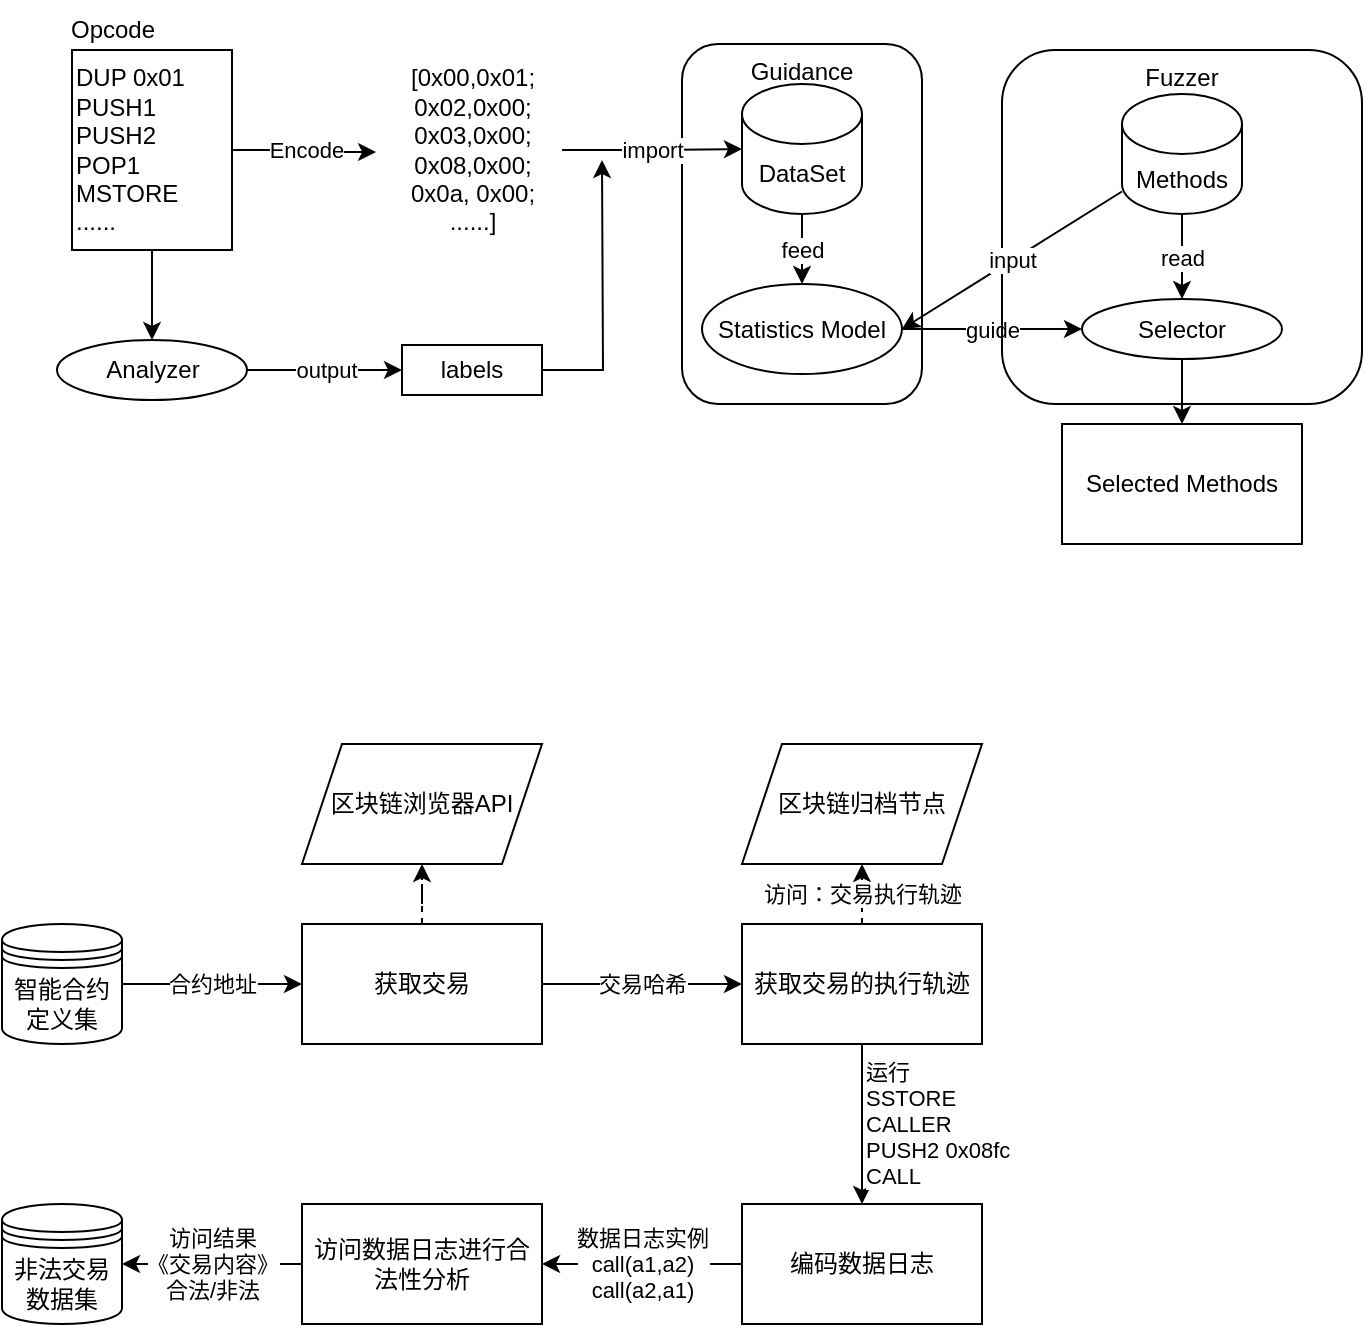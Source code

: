 <mxfile version="20.4.1" type="github">
  <diagram id="WI9T0HZ2pTsCkuznbFz-" name="Page-1">
    <mxGraphModel dx="787" dy="1471" grid="1" gridSize="10" guides="1" tooltips="1" connect="1" arrows="1" fold="1" page="1" pageScale="1" pageWidth="1169" pageHeight="827" math="0" shadow="0">
      <root>
        <mxCell id="0" />
        <mxCell id="1" parent="0" />
        <mxCell id="eVRJy_oy80gk_m6gcZ6G-24" value="&lt;div align=&quot;center&quot;&gt;Guidance&lt;/div&gt;" style="rounded=1;whiteSpace=wrap;html=1;fontColor=none;fillColor=none;verticalAlign=top;align=center;" vertex="1" parent="1">
          <mxGeometry x="640" y="30" width="120" height="180" as="geometry" />
        </mxCell>
        <mxCell id="EK-SHUULudsoQC0ReheS-3" value="合约地址" style="edgeStyle=orthogonalEdgeStyle;rounded=0;orthogonalLoop=1;jettySize=auto;html=1;" parent="1" source="EK-SHUULudsoQC0ReheS-1" target="EK-SHUULudsoQC0ReheS-2" edge="1">
          <mxGeometry relative="1" as="geometry" />
        </mxCell>
        <mxCell id="EK-SHUULudsoQC0ReheS-1" value="智能合约定义集" style="shape=datastore;whiteSpace=wrap;html=1;" parent="1" vertex="1">
          <mxGeometry x="300" y="470" width="60" height="60" as="geometry" />
        </mxCell>
        <mxCell id="EK-SHUULudsoQC0ReheS-5" value="" style="edgeStyle=orthogonalEdgeStyle;rounded=0;orthogonalLoop=1;jettySize=auto;html=1;dashed=1;" parent="1" source="EK-SHUULudsoQC0ReheS-2" target="EK-SHUULudsoQC0ReheS-4" edge="1">
          <mxGeometry relative="1" as="geometry" />
        </mxCell>
        <mxCell id="EK-SHUULudsoQC0ReheS-7" value="交易哈希" style="edgeStyle=orthogonalEdgeStyle;rounded=0;orthogonalLoop=1;jettySize=auto;html=1;" parent="1" source="EK-SHUULudsoQC0ReheS-2" target="EK-SHUULudsoQC0ReheS-6" edge="1">
          <mxGeometry relative="1" as="geometry" />
        </mxCell>
        <mxCell id="EK-SHUULudsoQC0ReheS-2" value="获取交易" style="whiteSpace=wrap;html=1;" parent="1" vertex="1">
          <mxGeometry x="450" y="470" width="120" height="60" as="geometry" />
        </mxCell>
        <mxCell id="EK-SHUULudsoQC0ReheS-4" value="区块链浏览器API" style="shape=parallelogram;perimeter=parallelogramPerimeter;whiteSpace=wrap;html=1;fixedSize=1;" parent="1" vertex="1">
          <mxGeometry x="450" y="380" width="120" height="60" as="geometry" />
        </mxCell>
        <mxCell id="EK-SHUULudsoQC0ReheS-9" value="访问：交易执行轨迹" style="edgeStyle=orthogonalEdgeStyle;rounded=0;orthogonalLoop=1;jettySize=auto;html=1;dashed=1;" parent="1" source="EK-SHUULudsoQC0ReheS-6" target="EK-SHUULudsoQC0ReheS-8" edge="1">
          <mxGeometry relative="1" as="geometry" />
        </mxCell>
        <mxCell id="EK-SHUULudsoQC0ReheS-11" value="&lt;div align=&quot;left&quot;&gt;运行&lt;/div&gt;&lt;div align=&quot;left&quot;&gt;SSTORE&lt;/div&gt;&lt;div align=&quot;left&quot;&gt;CALLER&lt;/div&gt;&lt;div align=&quot;left&quot;&gt;PUSH2 0x08fc&lt;/div&gt;&lt;div align=&quot;left&quot;&gt;CALL&lt;br&gt;&lt;/div&gt;" style="edgeStyle=orthogonalEdgeStyle;rounded=0;orthogonalLoop=1;jettySize=auto;html=1;align=left;" parent="1" source="EK-SHUULudsoQC0ReheS-6" target="EK-SHUULudsoQC0ReheS-10" edge="1">
          <mxGeometry relative="1" as="geometry" />
        </mxCell>
        <mxCell id="EK-SHUULudsoQC0ReheS-6" value="获取交易的执行轨迹" style="whiteSpace=wrap;html=1;" parent="1" vertex="1">
          <mxGeometry x="670" y="470" width="120" height="60" as="geometry" />
        </mxCell>
        <mxCell id="EK-SHUULudsoQC0ReheS-8" value="区块链归档节点" style="shape=parallelogram;perimeter=parallelogramPerimeter;whiteSpace=wrap;html=1;fixedSize=1;" parent="1" vertex="1">
          <mxGeometry x="670" y="380" width="120" height="60" as="geometry" />
        </mxCell>
        <mxCell id="EK-SHUULudsoQC0ReheS-13" value="&lt;div&gt;数据日志实例&lt;/div&gt;&lt;div&gt;call(a1,a2)&lt;/div&gt;&lt;div&gt;call(a2,a1)&lt;br&gt;&lt;/div&gt;" style="edgeStyle=orthogonalEdgeStyle;rounded=0;orthogonalLoop=1;jettySize=auto;html=1;" parent="1" source="EK-SHUULudsoQC0ReheS-10" target="EK-SHUULudsoQC0ReheS-12" edge="1">
          <mxGeometry relative="1" as="geometry" />
        </mxCell>
        <mxCell id="EK-SHUULudsoQC0ReheS-10" value="编码数据日志" style="whiteSpace=wrap;html=1;" parent="1" vertex="1">
          <mxGeometry x="670" y="610" width="120" height="60" as="geometry" />
        </mxCell>
        <mxCell id="EK-SHUULudsoQC0ReheS-16" value="&lt;div&gt;访问结果&lt;/div&gt;&lt;div&gt;《交易内容》&lt;br&gt;&lt;/div&gt;&lt;div&gt;合法/非法&lt;br&gt;&lt;/div&gt;" style="edgeStyle=orthogonalEdgeStyle;rounded=0;orthogonalLoop=1;jettySize=auto;html=1;" parent="1" source="EK-SHUULudsoQC0ReheS-12" target="EK-SHUULudsoQC0ReheS-15" edge="1">
          <mxGeometry relative="1" as="geometry" />
        </mxCell>
        <mxCell id="EK-SHUULudsoQC0ReheS-12" value="访问数据日志进行合法性分析" style="whiteSpace=wrap;html=1;" parent="1" vertex="1">
          <mxGeometry x="450" y="610" width="120" height="60" as="geometry" />
        </mxCell>
        <mxCell id="EK-SHUULudsoQC0ReheS-15" value="非法交易数据集" style="shape=datastore;whiteSpace=wrap;html=1;" parent="1" vertex="1">
          <mxGeometry x="300" y="610" width="60" height="60" as="geometry" />
        </mxCell>
        <mxCell id="eVRJy_oy80gk_m6gcZ6G-3" value="" style="group" vertex="1" connectable="0" parent="1">
          <mxGeometry x="320" y="8" width="95" height="125" as="geometry" />
        </mxCell>
        <mxCell id="eVRJy_oy80gk_m6gcZ6G-1" value="&lt;div&gt;DUP 0x01&lt;/div&gt;&lt;div&gt;PUSH1&lt;/div&gt;&lt;div&gt;PUSH2&lt;/div&gt;&lt;div&gt;POP1&lt;/div&gt;&lt;div&gt;MSTORE&lt;/div&gt;&lt;div&gt;......&lt;br&gt;&lt;/div&gt;" style="whiteSpace=wrap;html=1;align=left;" vertex="1" parent="eVRJy_oy80gk_m6gcZ6G-3">
          <mxGeometry x="15" y="25" width="80" height="100" as="geometry" />
        </mxCell>
        <mxCell id="eVRJy_oy80gk_m6gcZ6G-2" value="Opcode" style="text;html=1;align=center;verticalAlign=middle;resizable=0;points=[];autosize=1;strokeColor=none;fillColor=none;" vertex="1" parent="eVRJy_oy80gk_m6gcZ6G-3">
          <mxGeometry width="70" height="30" as="geometry" />
        </mxCell>
        <mxCell id="eVRJy_oy80gk_m6gcZ6G-7" value="Encode" style="edgeStyle=orthogonalEdgeStyle;rounded=0;orthogonalLoop=1;jettySize=auto;html=1;entryX=-0.033;entryY=0.51;entryDx=0;entryDy=0;entryPerimeter=0;" edge="1" parent="1" source="eVRJy_oy80gk_m6gcZ6G-1" target="eVRJy_oy80gk_m6gcZ6G-8">
          <mxGeometry relative="1" as="geometry">
            <mxPoint x="475" y="83" as="targetPoint" />
          </mxGeometry>
        </mxCell>
        <mxCell id="eVRJy_oy80gk_m6gcZ6G-12" value="import" style="edgeStyle=orthogonalEdgeStyle;rounded=0;orthogonalLoop=1;jettySize=auto;html=1;" edge="1" parent="1" source="eVRJy_oy80gk_m6gcZ6G-8" target="eVRJy_oy80gk_m6gcZ6G-11">
          <mxGeometry relative="1" as="geometry" />
        </mxCell>
        <mxCell id="eVRJy_oy80gk_m6gcZ6G-8" value="&lt;div&gt;[0x00,0x01;&lt;/div&gt;&lt;div&gt;0x02,0x00;&lt;/div&gt;&lt;div&gt;0x03,0x00;&lt;/div&gt;&lt;div&gt;0x08,0x00;&lt;/div&gt;&lt;div&gt;0x0a, 0x00;&lt;/div&gt;&lt;div&gt;......]&lt;/div&gt;" style="text;html=1;align=center;verticalAlign=middle;resizable=0;points=[];autosize=1;strokeColor=none;fillColor=none;" vertex="1" parent="1">
          <mxGeometry x="490" y="33" width="90" height="100" as="geometry" />
        </mxCell>
        <mxCell id="eVRJy_oy80gk_m6gcZ6G-25" value="feed" style="edgeStyle=orthogonalEdgeStyle;rounded=0;orthogonalLoop=1;jettySize=auto;html=1;fontColor=none;" edge="1" parent="1" source="eVRJy_oy80gk_m6gcZ6G-11" target="eVRJy_oy80gk_m6gcZ6G-22">
          <mxGeometry relative="1" as="geometry" />
        </mxCell>
        <mxCell id="eVRJy_oy80gk_m6gcZ6G-11" value="DataSet" style="shape=cylinder3;whiteSpace=wrap;html=1;boundedLbl=1;backgroundOutline=1;size=15;" vertex="1" parent="1">
          <mxGeometry x="670" y="50" width="60" height="65" as="geometry" />
        </mxCell>
        <mxCell id="eVRJy_oy80gk_m6gcZ6G-17" value="output" style="edgeStyle=orthogonalEdgeStyle;rounded=0;orthogonalLoop=1;jettySize=auto;html=1;" edge="1" parent="1" source="eVRJy_oy80gk_m6gcZ6G-14" target="eVRJy_oy80gk_m6gcZ6G-16">
          <mxGeometry relative="1" as="geometry" />
        </mxCell>
        <mxCell id="eVRJy_oy80gk_m6gcZ6G-14" value="&lt;div&gt;Analyzer&lt;br&gt;&lt;/div&gt;" style="ellipse;whiteSpace=wrap;html=1;align=center;" vertex="1" parent="1">
          <mxGeometry x="327.5" y="178" width="95" height="30" as="geometry" />
        </mxCell>
        <mxCell id="eVRJy_oy80gk_m6gcZ6G-15" value="" style="edgeStyle=orthogonalEdgeStyle;rounded=0;orthogonalLoop=1;jettySize=auto;html=1;" edge="1" parent="1" source="eVRJy_oy80gk_m6gcZ6G-1" target="eVRJy_oy80gk_m6gcZ6G-14">
          <mxGeometry relative="1" as="geometry" />
        </mxCell>
        <mxCell id="eVRJy_oy80gk_m6gcZ6G-18" style="edgeStyle=orthogonalEdgeStyle;rounded=0;orthogonalLoop=1;jettySize=auto;html=1;" edge="1" parent="1" source="eVRJy_oy80gk_m6gcZ6G-16">
          <mxGeometry relative="1" as="geometry">
            <mxPoint x="600" y="88" as="targetPoint" />
          </mxGeometry>
        </mxCell>
        <mxCell id="eVRJy_oy80gk_m6gcZ6G-16" value="labels" style="whiteSpace=wrap;html=1;" vertex="1" parent="1">
          <mxGeometry x="500" y="180.5" width="70" height="25" as="geometry" />
        </mxCell>
        <mxCell id="eVRJy_oy80gk_m6gcZ6G-34" value="guide" style="edgeStyle=none;rounded=0;orthogonalLoop=1;jettySize=auto;html=1;fontColor=none;" edge="1" parent="1" source="eVRJy_oy80gk_m6gcZ6G-22" target="eVRJy_oy80gk_m6gcZ6G-32">
          <mxGeometry relative="1" as="geometry" />
        </mxCell>
        <mxCell id="eVRJy_oy80gk_m6gcZ6G-22" value="Statistics Model" style="ellipse;whiteSpace=wrap;html=1;" vertex="1" parent="1">
          <mxGeometry x="650" y="150" width="100" height="45" as="geometry" />
        </mxCell>
        <mxCell id="eVRJy_oy80gk_m6gcZ6G-28" value="Fuzzer" style="rounded=1;whiteSpace=wrap;html=1;fontColor=none;fillColor=none;verticalAlign=top;" vertex="1" parent="1">
          <mxGeometry x="800" y="33" width="180" height="177" as="geometry" />
        </mxCell>
        <mxCell id="eVRJy_oy80gk_m6gcZ6G-31" value="input" style="rounded=0;orthogonalLoop=1;jettySize=auto;html=1;entryX=1;entryY=0.5;entryDx=0;entryDy=0;fontColor=none;" edge="1" parent="1" source="eVRJy_oy80gk_m6gcZ6G-30" target="eVRJy_oy80gk_m6gcZ6G-22">
          <mxGeometry relative="1" as="geometry" />
        </mxCell>
        <mxCell id="eVRJy_oy80gk_m6gcZ6G-33" value="read" style="edgeStyle=none;rounded=0;orthogonalLoop=1;jettySize=auto;html=1;fontColor=none;" edge="1" parent="1" source="eVRJy_oy80gk_m6gcZ6G-30" target="eVRJy_oy80gk_m6gcZ6G-32">
          <mxGeometry relative="1" as="geometry" />
        </mxCell>
        <mxCell id="eVRJy_oy80gk_m6gcZ6G-30" value="Methods" style="shape=cylinder3;whiteSpace=wrap;html=1;boundedLbl=1;backgroundOutline=1;size=15;" vertex="1" parent="1">
          <mxGeometry x="860" y="55" width="60" height="60" as="geometry" />
        </mxCell>
        <mxCell id="eVRJy_oy80gk_m6gcZ6G-36" value="" style="edgeStyle=none;rounded=0;orthogonalLoop=1;jettySize=auto;html=1;fontColor=none;" edge="1" parent="1" source="eVRJy_oy80gk_m6gcZ6G-32" target="eVRJy_oy80gk_m6gcZ6G-35">
          <mxGeometry relative="1" as="geometry" />
        </mxCell>
        <mxCell id="eVRJy_oy80gk_m6gcZ6G-32" value="Selector" style="ellipse;whiteSpace=wrap;html=1;" vertex="1" parent="1">
          <mxGeometry x="840" y="157.5" width="100" height="30" as="geometry" />
        </mxCell>
        <mxCell id="eVRJy_oy80gk_m6gcZ6G-35" value="Selected Methods" style="whiteSpace=wrap;html=1;" vertex="1" parent="1">
          <mxGeometry x="830" y="220" width="120" height="60" as="geometry" />
        </mxCell>
      </root>
    </mxGraphModel>
  </diagram>
</mxfile>
